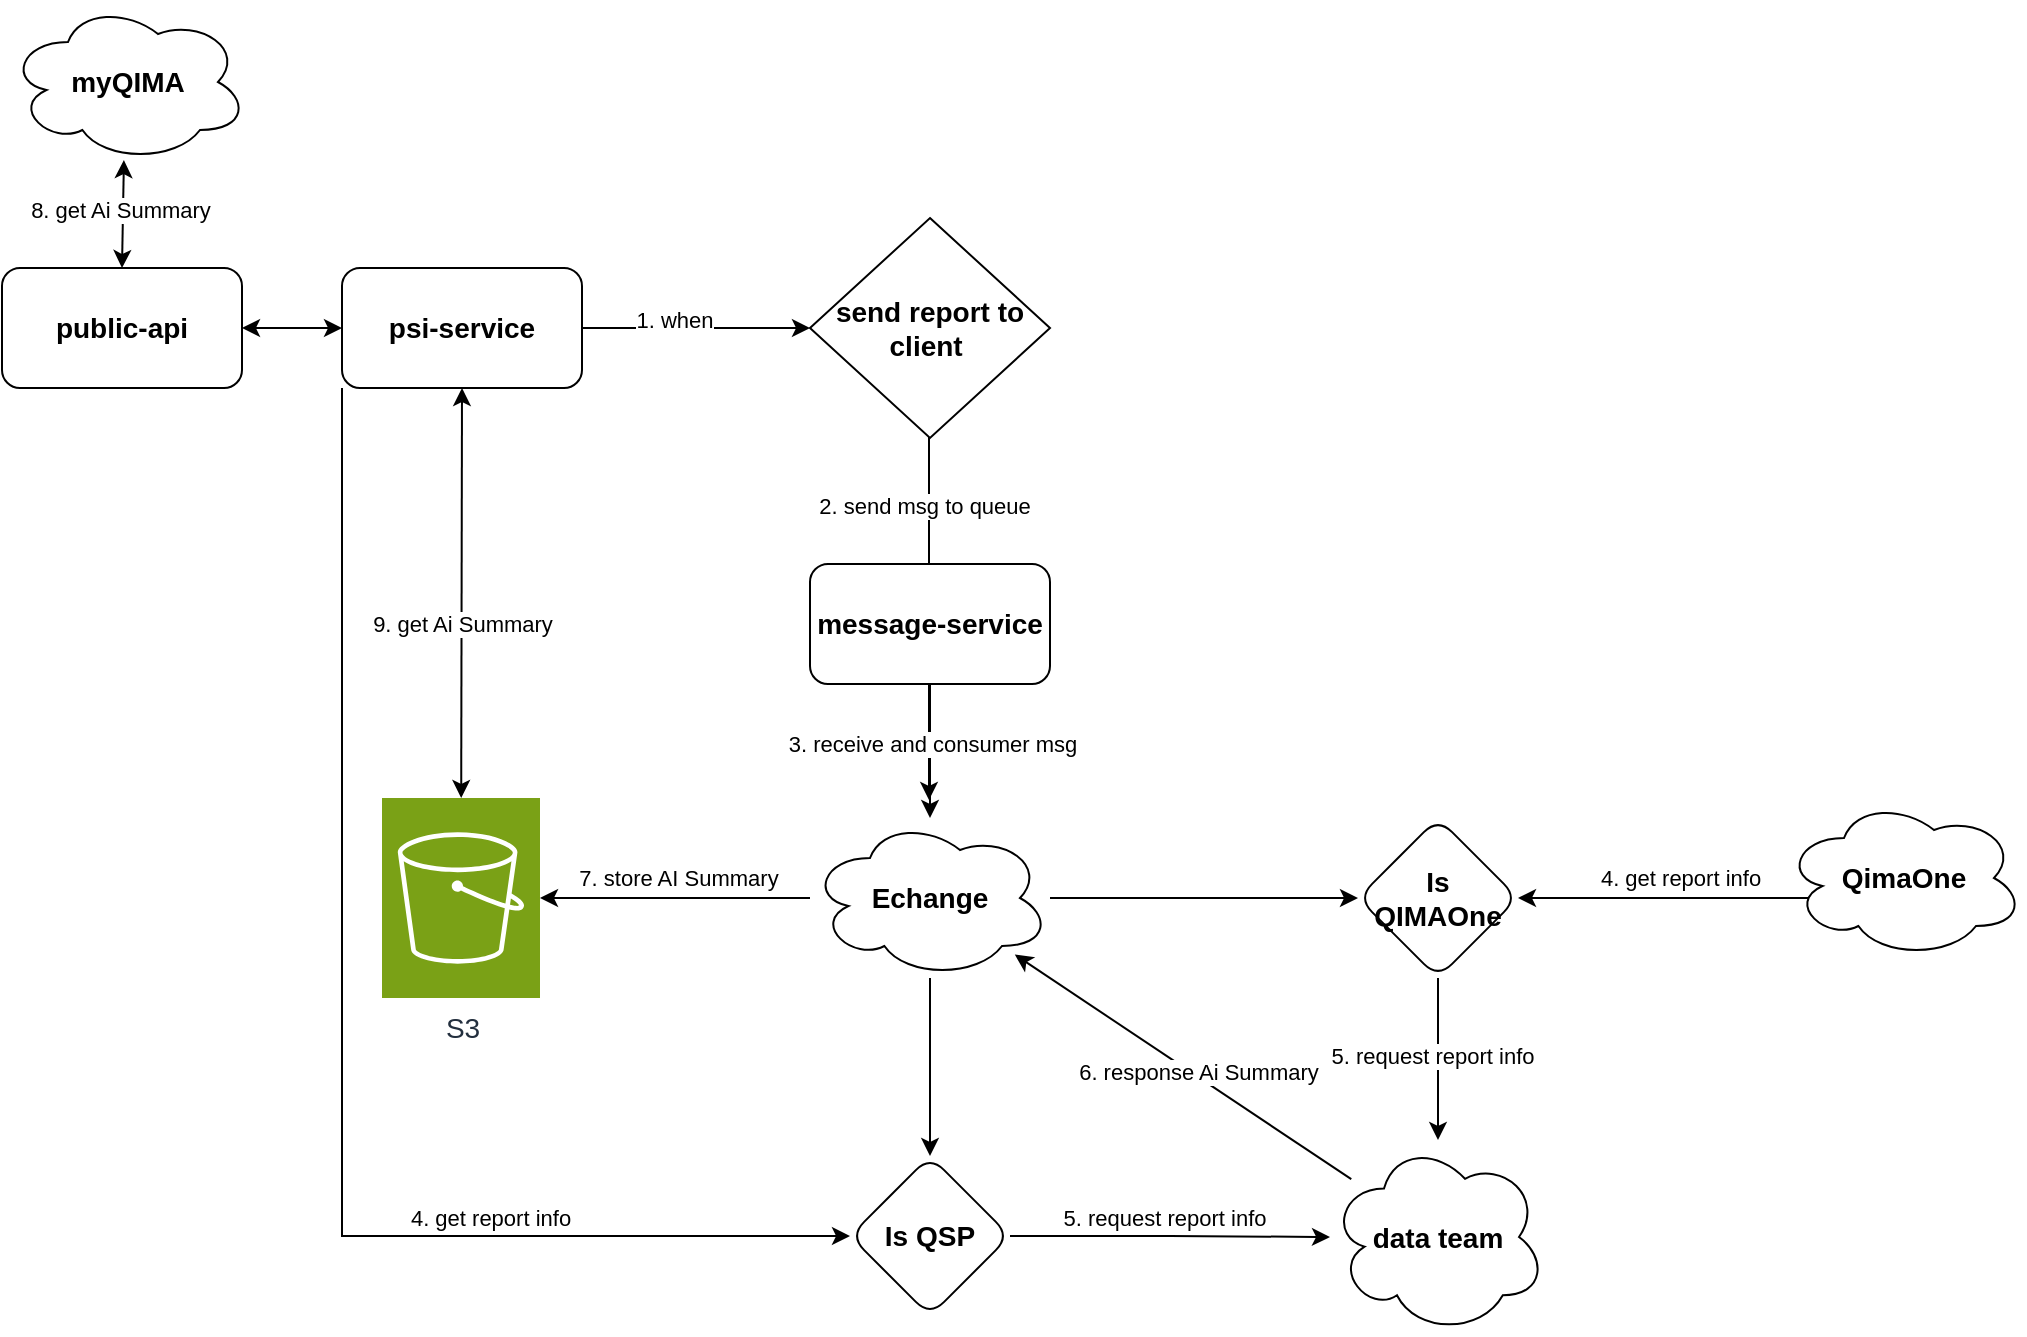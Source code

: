 <mxfile version="27.1.6">
  <diagram name="Page-1" id="b520641d-4fe3-3701-9064-5fc419738815">
    <mxGraphModel dx="1426" dy="777" grid="1" gridSize="10" guides="1" tooltips="1" connect="1" arrows="1" fold="1" page="1" pageScale="1" pageWidth="1100" pageHeight="850" background="none" math="0" shadow="0">
      <root>
        <mxCell id="0" />
        <mxCell id="1" parent="0" />
        <mxCell id="KK2GNfCkV2JybxImIfIo-2" value="myQIMA" style="ellipse;shape=cloud;whiteSpace=wrap;html=1;fontSize=14;fontStyle=1" parent="1" vertex="1">
          <mxGeometry x="189" y="22" width="120" height="80" as="geometry" />
        </mxCell>
        <mxCell id="yvR9GkOpiEJK5_yl31AZ-13" value="" style="edgeStyle=orthogonalEdgeStyle;rounded=0;orthogonalLoop=1;jettySize=auto;html=1;" edge="1" parent="1" source="KK2GNfCkV2JybxImIfIo-4" target="KK2GNfCkV2JybxImIfIo-42">
          <mxGeometry relative="1" as="geometry" />
        </mxCell>
        <mxCell id="yvR9GkOpiEJK5_yl31AZ-32" value="1. when" style="edgeLabel;html=1;align=center;verticalAlign=middle;resizable=0;points=[];" vertex="1" connectable="0" parent="yvR9GkOpiEJK5_yl31AZ-13">
          <mxGeometry x="-0.195" y="4" relative="1" as="geometry">
            <mxPoint as="offset" />
          </mxGeometry>
        </mxCell>
        <mxCell id="yvR9GkOpiEJK5_yl31AZ-58" style="edgeStyle=orthogonalEdgeStyle;rounded=0;orthogonalLoop=1;jettySize=auto;html=1;exitX=0;exitY=1;exitDx=0;exitDy=0;entryX=0;entryY=0.5;entryDx=0;entryDy=0;" edge="1" parent="1" source="KK2GNfCkV2JybxImIfIo-4" target="yvR9GkOpiEJK5_yl31AZ-54">
          <mxGeometry relative="1" as="geometry">
            <Array as="points">
              <mxPoint x="356" y="639" />
            </Array>
          </mxGeometry>
        </mxCell>
        <mxCell id="yvR9GkOpiEJK5_yl31AZ-60" value="4. get report info" style="edgeLabel;html=1;align=center;verticalAlign=middle;resizable=0;points=[];" vertex="1" connectable="0" parent="yvR9GkOpiEJK5_yl31AZ-58">
          <mxGeometry x="0.59" y="-2" relative="1" as="geometry">
            <mxPoint x="-41" y="-11" as="offset" />
          </mxGeometry>
        </mxCell>
        <mxCell id="KK2GNfCkV2JybxImIfIo-4" value="psi-service" style="rounded=1;whiteSpace=wrap;html=1;fontStyle=1;fontSize=14;" parent="1" vertex="1">
          <mxGeometry x="356" y="155" width="120" height="60" as="geometry" />
        </mxCell>
        <mxCell id="KK2GNfCkV2JybxImIfIo-27" value="data team" style="ellipse;shape=cloud;whiteSpace=wrap;html=1;fontSize=14;rounded=1;fontStyle=1;" parent="1" vertex="1">
          <mxGeometry x="850" y="591" width="108" height="97" as="geometry" />
        </mxCell>
        <mxCell id="KK2GNfCkV2JybxImIfIo-63" style="edgeStyle=orthogonalEdgeStyle;rounded=0;orthogonalLoop=1;jettySize=auto;html=1;exitX=0.083;exitY=0.625;exitDx=0;exitDy=0;exitPerimeter=0;entryX=1;entryY=0.5;entryDx=0;entryDy=0;" parent="1" source="KK2GNfCkV2JybxImIfIo-29" target="yvR9GkOpiEJK5_yl31AZ-43" edge="1">
          <mxGeometry relative="1" as="geometry">
            <mxPoint x="894" y="471" as="targetPoint" />
            <Array as="points">
              <mxPoint x="1100" y="470" />
            </Array>
            <mxPoint x="994" y="530" as="sourcePoint" />
          </mxGeometry>
        </mxCell>
        <mxCell id="KK2GNfCkV2JybxImIfIo-64" value="4. get report info" style="edgeLabel;html=1;align=center;verticalAlign=middle;resizable=0;points=[];fontSize=11;" parent="KK2GNfCkV2JybxImIfIo-63" vertex="1" connectable="0">
          <mxGeometry x="0.158" y="-3" relative="1" as="geometry">
            <mxPoint x="10" y="-7" as="offset" />
          </mxGeometry>
        </mxCell>
        <mxCell id="KK2GNfCkV2JybxImIfIo-29" value="QimaOne" style="ellipse;shape=cloud;whiteSpace=wrap;html=1;fontSize=14;rounded=1;fontStyle=1;" parent="1" vertex="1">
          <mxGeometry x="1077" y="420" width="120" height="80" as="geometry" />
        </mxCell>
        <mxCell id="KK2GNfCkV2JybxImIfIo-35" value="&lt;font style=&quot;font-size: 14px;&quot;&gt;S3&lt;/font&gt;" style="sketch=0;points=[[0,0,0],[0.25,0,0],[0.5,0,0],[0.75,0,0],[1,0,0],[0,1,0],[0.25,1,0],[0.5,1,0],[0.75,1,0],[1,1,0],[0,0.25,0],[0,0.5,0],[0,0.75,0],[1,0.25,0],[1,0.5,0],[1,0.75,0]];outlineConnect=0;fontColor=#232F3E;fillColor=#7AA116;strokeColor=#ffffff;dashed=0;verticalLabelPosition=bottom;verticalAlign=top;align=center;html=1;fontSize=12;fontStyle=0;aspect=fixed;shape=mxgraph.aws4.resourceIcon;resIcon=mxgraph.aws4.s3;" parent="1" vertex="1">
          <mxGeometry x="376" y="420" width="79" height="100" as="geometry" />
        </mxCell>
        <mxCell id="KK2GNfCkV2JybxImIfIo-42" value="&lt;span style=&quot;font-size: 14px; font-weight: 700;&quot;&gt;send report to client&amp;nbsp;&lt;/span&gt;" style="rhombus;whiteSpace=wrap;html=1;" parent="1" vertex="1">
          <mxGeometry x="590" y="130" width="120" height="110" as="geometry" />
        </mxCell>
        <mxCell id="yvR9GkOpiEJK5_yl31AZ-30" value="" style="edgeStyle=orthogonalEdgeStyle;rounded=0;orthogonalLoop=1;jettySize=auto;html=1;" edge="1" parent="1" source="KK2GNfCkV2JybxImIfIo-60" target="KK2GNfCkV2JybxImIfIo-35">
          <mxGeometry relative="1" as="geometry" />
        </mxCell>
        <mxCell id="yvR9GkOpiEJK5_yl31AZ-31" value="7. store AI Summary" style="edgeLabel;html=1;align=center;verticalAlign=middle;resizable=0;points=[];" vertex="1" connectable="0" parent="yvR9GkOpiEJK5_yl31AZ-30">
          <mxGeometry x="0.185" y="-4" relative="1" as="geometry">
            <mxPoint x="14" y="-6" as="offset" />
          </mxGeometry>
        </mxCell>
        <mxCell id="yvR9GkOpiEJK5_yl31AZ-44" value="" style="edgeStyle=orthogonalEdgeStyle;rounded=0;orthogonalLoop=1;jettySize=auto;html=1;" edge="1" parent="1" source="KK2GNfCkV2JybxImIfIo-60" target="yvR9GkOpiEJK5_yl31AZ-43">
          <mxGeometry relative="1" as="geometry" />
        </mxCell>
        <mxCell id="yvR9GkOpiEJK5_yl31AZ-55" value="" style="edgeStyle=orthogonalEdgeStyle;rounded=0;orthogonalLoop=1;jettySize=auto;html=1;" edge="1" parent="1" source="KK2GNfCkV2JybxImIfIo-60" target="yvR9GkOpiEJK5_yl31AZ-54">
          <mxGeometry relative="1" as="geometry" />
        </mxCell>
        <mxCell id="KK2GNfCkV2JybxImIfIo-60" value="Echange" style="ellipse;shape=cloud;whiteSpace=wrap;html=1;fontSize=14;rounded=1;fontStyle=1;" parent="1" vertex="1">
          <mxGeometry x="590" y="430" width="120" height="80" as="geometry" />
        </mxCell>
        <mxCell id="yvR9GkOpiEJK5_yl31AZ-11" value="" style="edgeStyle=orthogonalEdgeStyle;rounded=0;orthogonalLoop=1;jettySize=auto;html=1;" edge="1" parent="1" source="KK2GNfCkV2JybxImIfIo-42">
          <mxGeometry relative="1" as="geometry">
            <mxPoint x="649.5" y="240" as="sourcePoint" />
            <mxPoint x="649.5" y="421" as="targetPoint" />
            <Array as="points">
              <mxPoint x="650" y="380" />
            </Array>
          </mxGeometry>
        </mxCell>
        <mxCell id="yvR9GkOpiEJK5_yl31AZ-33" value="2. send msg to queue" style="edgeLabel;html=1;align=center;verticalAlign=middle;resizable=0;points=[];" vertex="1" connectable="0" parent="yvR9GkOpiEJK5_yl31AZ-11">
          <mxGeometry x="-0.565" y="-3" relative="1" as="geometry">
            <mxPoint y="-5" as="offset" />
          </mxGeometry>
        </mxCell>
        <mxCell id="yvR9GkOpiEJK5_yl31AZ-15" value="" style="edgeStyle=orthogonalEdgeStyle;rounded=0;orthogonalLoop=1;jettySize=auto;html=1;" edge="1" parent="1" source="yvR9GkOpiEJK5_yl31AZ-10" target="KK2GNfCkV2JybxImIfIo-60">
          <mxGeometry relative="1" as="geometry" />
        </mxCell>
        <mxCell id="yvR9GkOpiEJK5_yl31AZ-34" value="3. receive and&amp;nbsp;consumer msg" style="edgeLabel;html=1;align=center;verticalAlign=middle;resizable=0;points=[];" vertex="1" connectable="0" parent="yvR9GkOpiEJK5_yl31AZ-15">
          <mxGeometry x="-0.288" y="1" relative="1" as="geometry">
            <mxPoint y="6" as="offset" />
          </mxGeometry>
        </mxCell>
        <mxCell id="yvR9GkOpiEJK5_yl31AZ-10" value="message-service" style="rounded=1;whiteSpace=wrap;html=1;fontSize=14;fontStyle=1" vertex="1" parent="1">
          <mxGeometry x="590" y="303" width="120" height="60" as="geometry" />
        </mxCell>
        <mxCell id="yvR9GkOpiEJK5_yl31AZ-16" value="public-api" style="rounded=1;whiteSpace=wrap;html=1;fontSize=14;fontStyle=1" vertex="1" parent="1">
          <mxGeometry x="186" y="155" width="120" height="60" as="geometry" />
        </mxCell>
        <mxCell id="yvR9GkOpiEJK5_yl31AZ-35" value="" style="endArrow=classic;startArrow=classic;html=1;rounded=0;entryX=0.483;entryY=0.988;entryDx=0;entryDy=0;entryPerimeter=0;exitX=0.5;exitY=0;exitDx=0;exitDy=0;" edge="1" parent="1" source="yvR9GkOpiEJK5_yl31AZ-16" target="KK2GNfCkV2JybxImIfIo-2">
          <mxGeometry width="50" height="50" relative="1" as="geometry">
            <mxPoint x="210" y="140" as="sourcePoint" />
            <mxPoint x="260" y="90" as="targetPoint" />
          </mxGeometry>
        </mxCell>
        <mxCell id="yvR9GkOpiEJK5_yl31AZ-38" value="8. get Ai Summary" style="edgeLabel;html=1;align=center;verticalAlign=middle;resizable=0;points=[];" vertex="1" connectable="0" parent="yvR9GkOpiEJK5_yl31AZ-35">
          <mxGeometry x="0.074" y="2" relative="1" as="geometry">
            <mxPoint as="offset" />
          </mxGeometry>
        </mxCell>
        <mxCell id="yvR9GkOpiEJK5_yl31AZ-36" value="" style="endArrow=classic;startArrow=classic;html=1;rounded=0;entryX=1;entryY=0.5;entryDx=0;entryDy=0;exitX=0;exitY=0.5;exitDx=0;exitDy=0;" edge="1" parent="1" source="KK2GNfCkV2JybxImIfIo-4" target="yvR9GkOpiEJK5_yl31AZ-16">
          <mxGeometry width="50" height="50" relative="1" as="geometry">
            <mxPoint x="320" y="234" as="sourcePoint" />
            <mxPoint x="321" y="180" as="targetPoint" />
          </mxGeometry>
        </mxCell>
        <mxCell id="yvR9GkOpiEJK5_yl31AZ-37" value="" style="endArrow=classic;startArrow=classic;html=1;rounded=0;entryX=0.5;entryY=1;entryDx=0;entryDy=0;" edge="1" parent="1" source="KK2GNfCkV2JybxImIfIo-35" target="KK2GNfCkV2JybxImIfIo-4">
          <mxGeometry width="50" height="50" relative="1" as="geometry">
            <mxPoint x="530" y="360" as="sourcePoint" />
            <mxPoint x="580" y="310" as="targetPoint" />
          </mxGeometry>
        </mxCell>
        <mxCell id="yvR9GkOpiEJK5_yl31AZ-39" value="9. get Ai Summary" style="edgeLabel;html=1;align=center;verticalAlign=middle;resizable=0;points=[];" vertex="1" connectable="0" parent="1">
          <mxGeometry x="415.5" y="333" as="geometry" />
        </mxCell>
        <mxCell id="yvR9GkOpiEJK5_yl31AZ-65" value="" style="edgeStyle=orthogonalEdgeStyle;rounded=0;orthogonalLoop=1;jettySize=auto;html=1;" edge="1" parent="1" source="yvR9GkOpiEJK5_yl31AZ-43" target="KK2GNfCkV2JybxImIfIo-27">
          <mxGeometry relative="1" as="geometry" />
        </mxCell>
        <mxCell id="yvR9GkOpiEJK5_yl31AZ-66" value="5. request report info" style="edgeLabel;html=1;align=center;verticalAlign=middle;resizable=0;points=[];" vertex="1" connectable="0" parent="yvR9GkOpiEJK5_yl31AZ-65">
          <mxGeometry x="-0.037" y="-3" relative="1" as="geometry">
            <mxPoint as="offset" />
          </mxGeometry>
        </mxCell>
        <mxCell id="yvR9GkOpiEJK5_yl31AZ-43" value="Is QIMAOne" style="rhombus;whiteSpace=wrap;html=1;fontSize=14;rounded=1;fontStyle=1;" vertex="1" parent="1">
          <mxGeometry x="864" y="430" width="80" height="80" as="geometry" />
        </mxCell>
        <mxCell id="yvR9GkOpiEJK5_yl31AZ-61" value="" style="edgeStyle=orthogonalEdgeStyle;rounded=0;orthogonalLoop=1;jettySize=auto;html=1;" edge="1" parent="1" source="yvR9GkOpiEJK5_yl31AZ-54" target="KK2GNfCkV2JybxImIfIo-27">
          <mxGeometry relative="1" as="geometry" />
        </mxCell>
        <mxCell id="yvR9GkOpiEJK5_yl31AZ-63" value="5. request report info" style="edgeLabel;html=1;align=center;verticalAlign=middle;resizable=0;points=[];" vertex="1" connectable="0" parent="yvR9GkOpiEJK5_yl31AZ-61">
          <mxGeometry x="-0.158" y="1" relative="1" as="geometry">
            <mxPoint x="9" y="-8" as="offset" />
          </mxGeometry>
        </mxCell>
        <mxCell id="yvR9GkOpiEJK5_yl31AZ-54" value="Is QSP" style="rhombus;whiteSpace=wrap;html=1;fontSize=14;rounded=1;fontStyle=1;" vertex="1" parent="1">
          <mxGeometry x="610" y="599" width="80" height="80" as="geometry" />
        </mxCell>
        <mxCell id="yvR9GkOpiEJK5_yl31AZ-67" value="" style="endArrow=classic;html=1;rounded=0;" edge="1" parent="1" source="KK2GNfCkV2JybxImIfIo-27" target="KK2GNfCkV2JybxImIfIo-60">
          <mxGeometry width="50" height="50" relative="1" as="geometry">
            <mxPoint x="750" y="591" as="sourcePoint" />
            <mxPoint x="800" y="541" as="targetPoint" />
          </mxGeometry>
        </mxCell>
        <mxCell id="yvR9GkOpiEJK5_yl31AZ-68" value="6. response Ai Summary" style="edgeLabel;html=1;align=center;verticalAlign=middle;resizable=0;points=[];" vertex="1" connectable="0" parent="yvR9GkOpiEJK5_yl31AZ-67">
          <mxGeometry x="-0.075" y="-2" relative="1" as="geometry">
            <mxPoint as="offset" />
          </mxGeometry>
        </mxCell>
      </root>
    </mxGraphModel>
  </diagram>
</mxfile>
